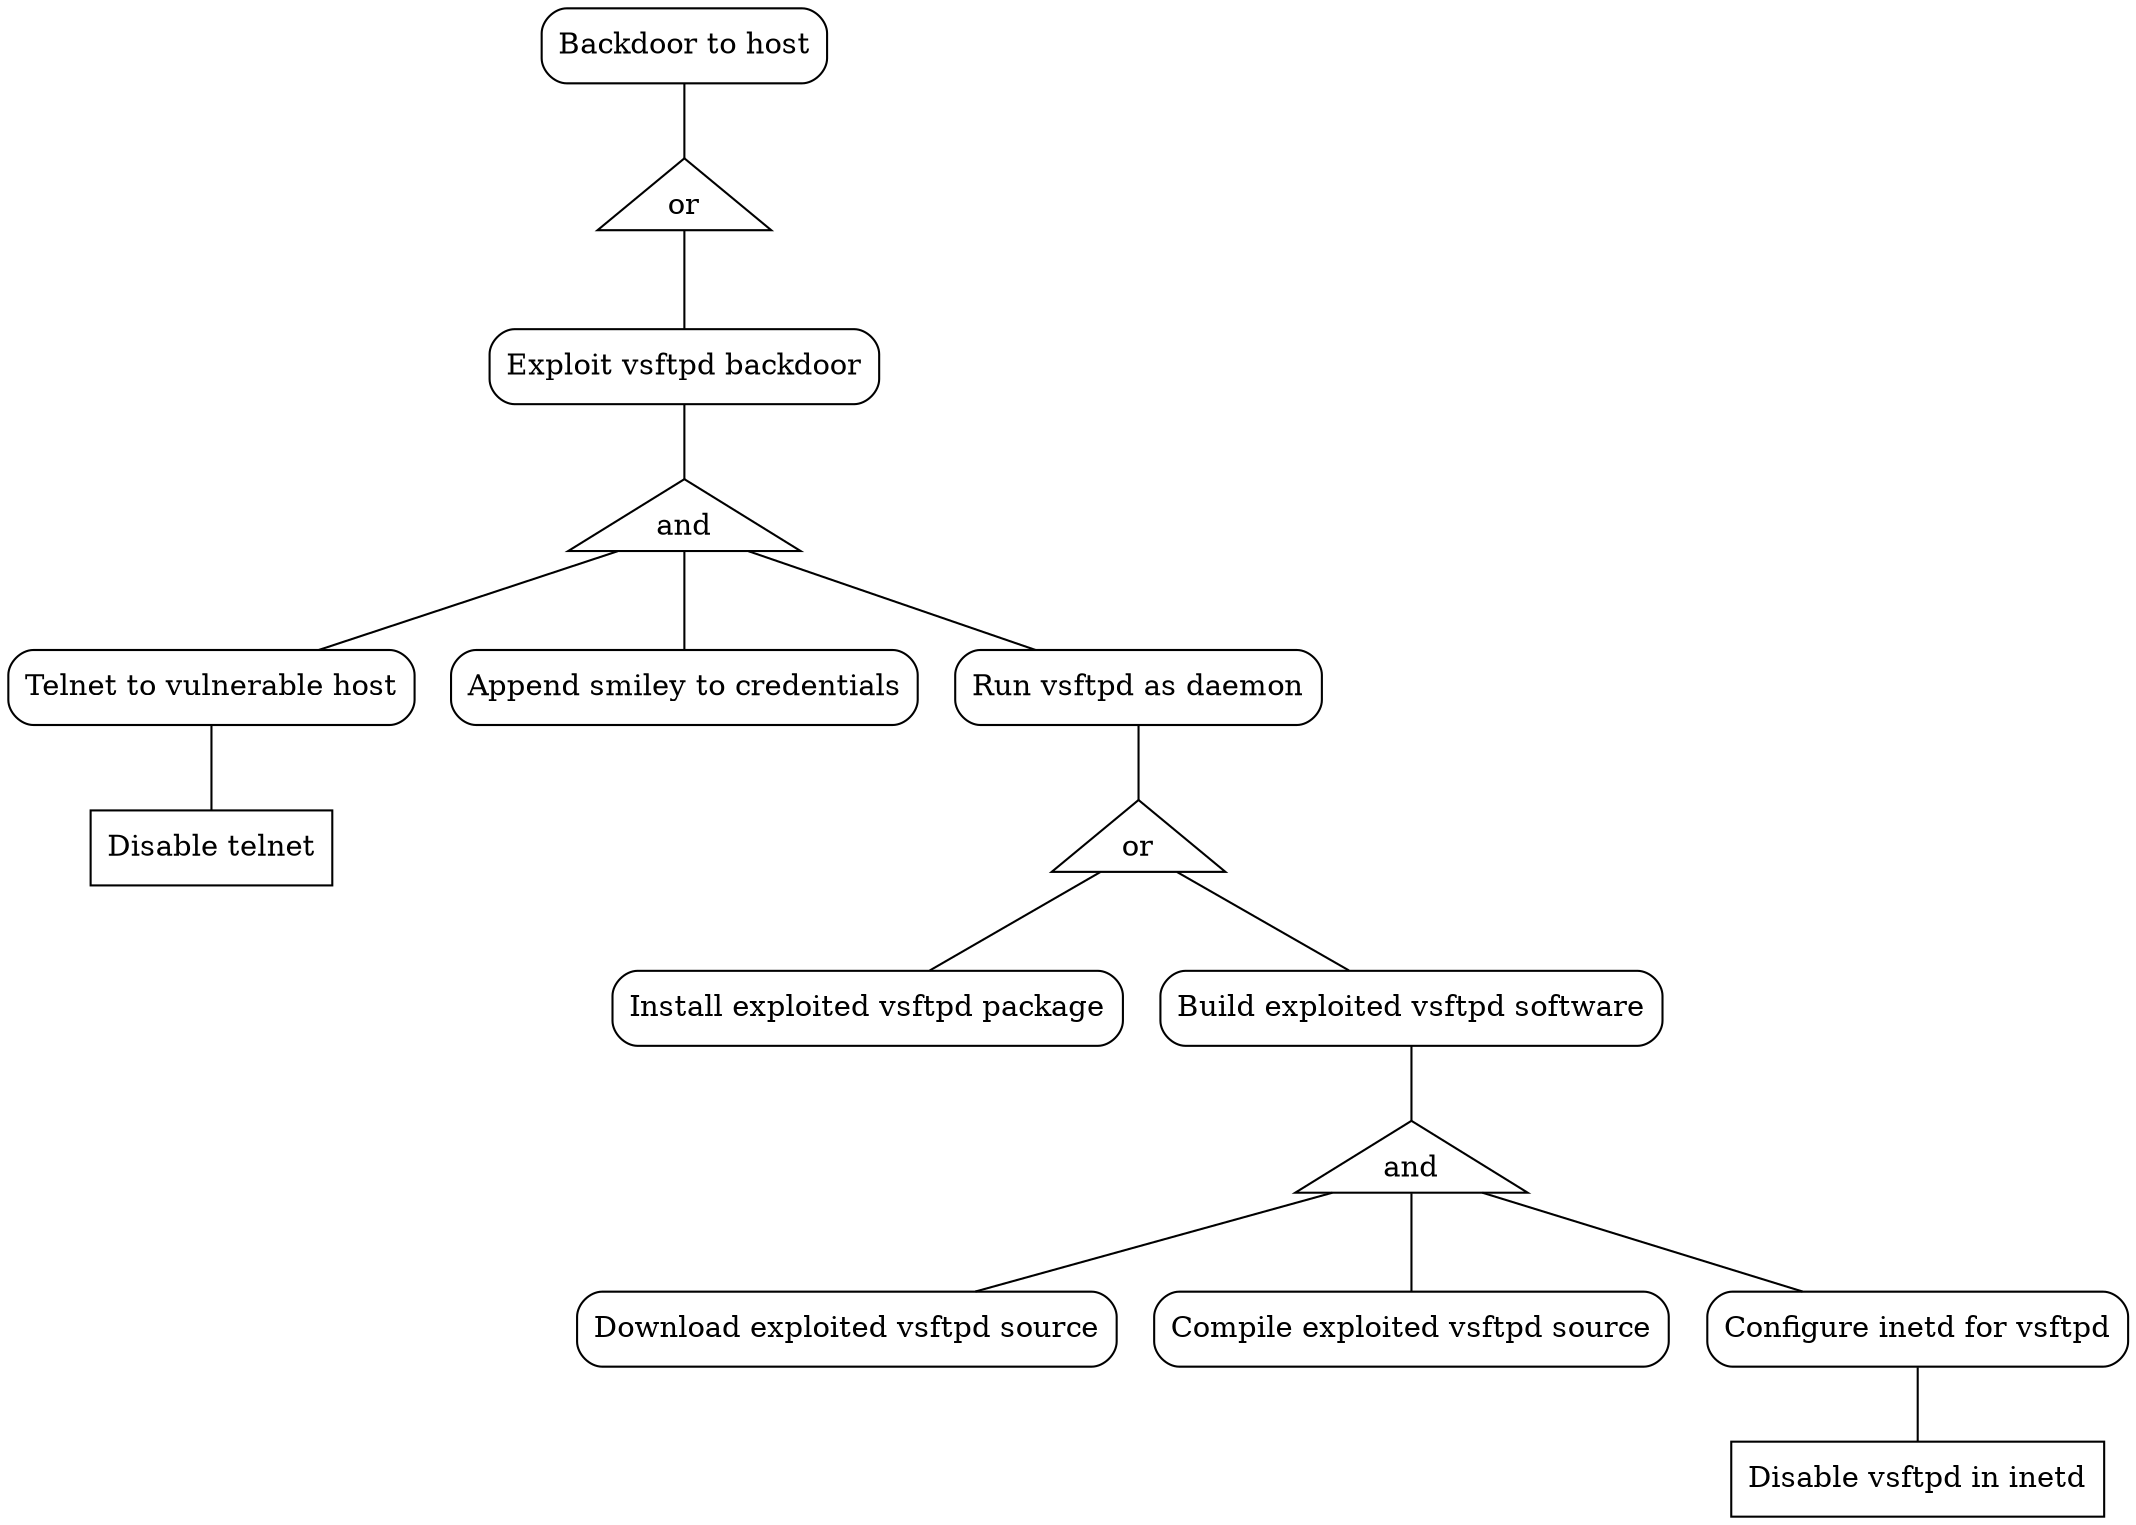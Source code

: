 digraph AT {
  node [shape=box];
  edge [dir=none];

  "Backdoor to host" [style=rounded];
  "or_1" [shape=triangle,label="or"];
  "Exploit vsftpd backdoor" [style=rounded];
  "and_1" [shape=triangle,label="and"];
  "Telnet to vulnerable host" [style=rounded];
  "Append smiley to credentials" [style=rounded];
  "Run vsftpd as daemon" [style=rounded];
  "or_2" [shape=triangle,label="or"];
  "and_2" [shape=triangle,label="and"];
  "Disable telnet";
  "Install exploited vsftpd package" [style=rounded];
  "Build exploited vsftpd software" [style=rounded];
  "Download exploited vsftpd source" [style=rounded];
  "Compile exploited vsftpd source" [style=rounded];
  "Configure inetd for vsftpd" [style=rounded];
  "Disable vsftpd in inetd";

  "Backdoor to host" -> "or_1";
  "or_1" -> "Exploit vsftpd backdoor";
  "Exploit vsftpd backdoor" -> "and_1";
  "and_1" -> "Telnet to vulnerable host";
  "Telnet to vulnerable host" -> "Disable telnet";
  "and_1" -> "Append smiley to credentials";
  "and_1" -> "Run vsftpd as daemon";
  "Run vsftpd as daemon" -> "or_2";
  "or_2" -> "Install exploited vsftpd package";
  "or_2" -> "Build exploited vsftpd software";
  "Build exploited vsftpd software" -> "and_2";
  "and_2" -> "Download exploited vsftpd source";
  "and_2" -> "Compile exploited vsftpd source";
  "and_2" -> "Configure inetd for vsftpd";
  "Configure inetd for vsftpd" -> "Disable vsftpd in inetd";
}
